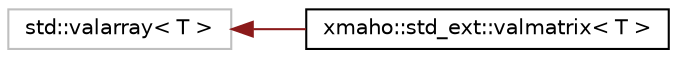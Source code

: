 digraph "Graphical Class Hierarchy"
{
 // LATEX_PDF_SIZE
  edge [fontname="Helvetica",fontsize="10",labelfontname="Helvetica",labelfontsize="10"];
  node [fontname="Helvetica",fontsize="10",shape=record];
  rankdir="LR";
  Node1 [label="std::valarray\< T \>",height=0.2,width=0.4,color="grey75", fillcolor="white", style="filled",tooltip="STL class."];
  Node1 -> Node0 [dir="back",color="firebrick4",fontsize="10",style="solid",fontname="Helvetica"];
  Node0 [label="xmaho::std_ext::valmatrix\< T \>",height=0.2,width=0.4,color="black", fillcolor="white", style="filled",URL="$classxmaho_1_1std__ext_1_1valmatrix.html",tooltip="The adapter class for matrix valarray."];
}
